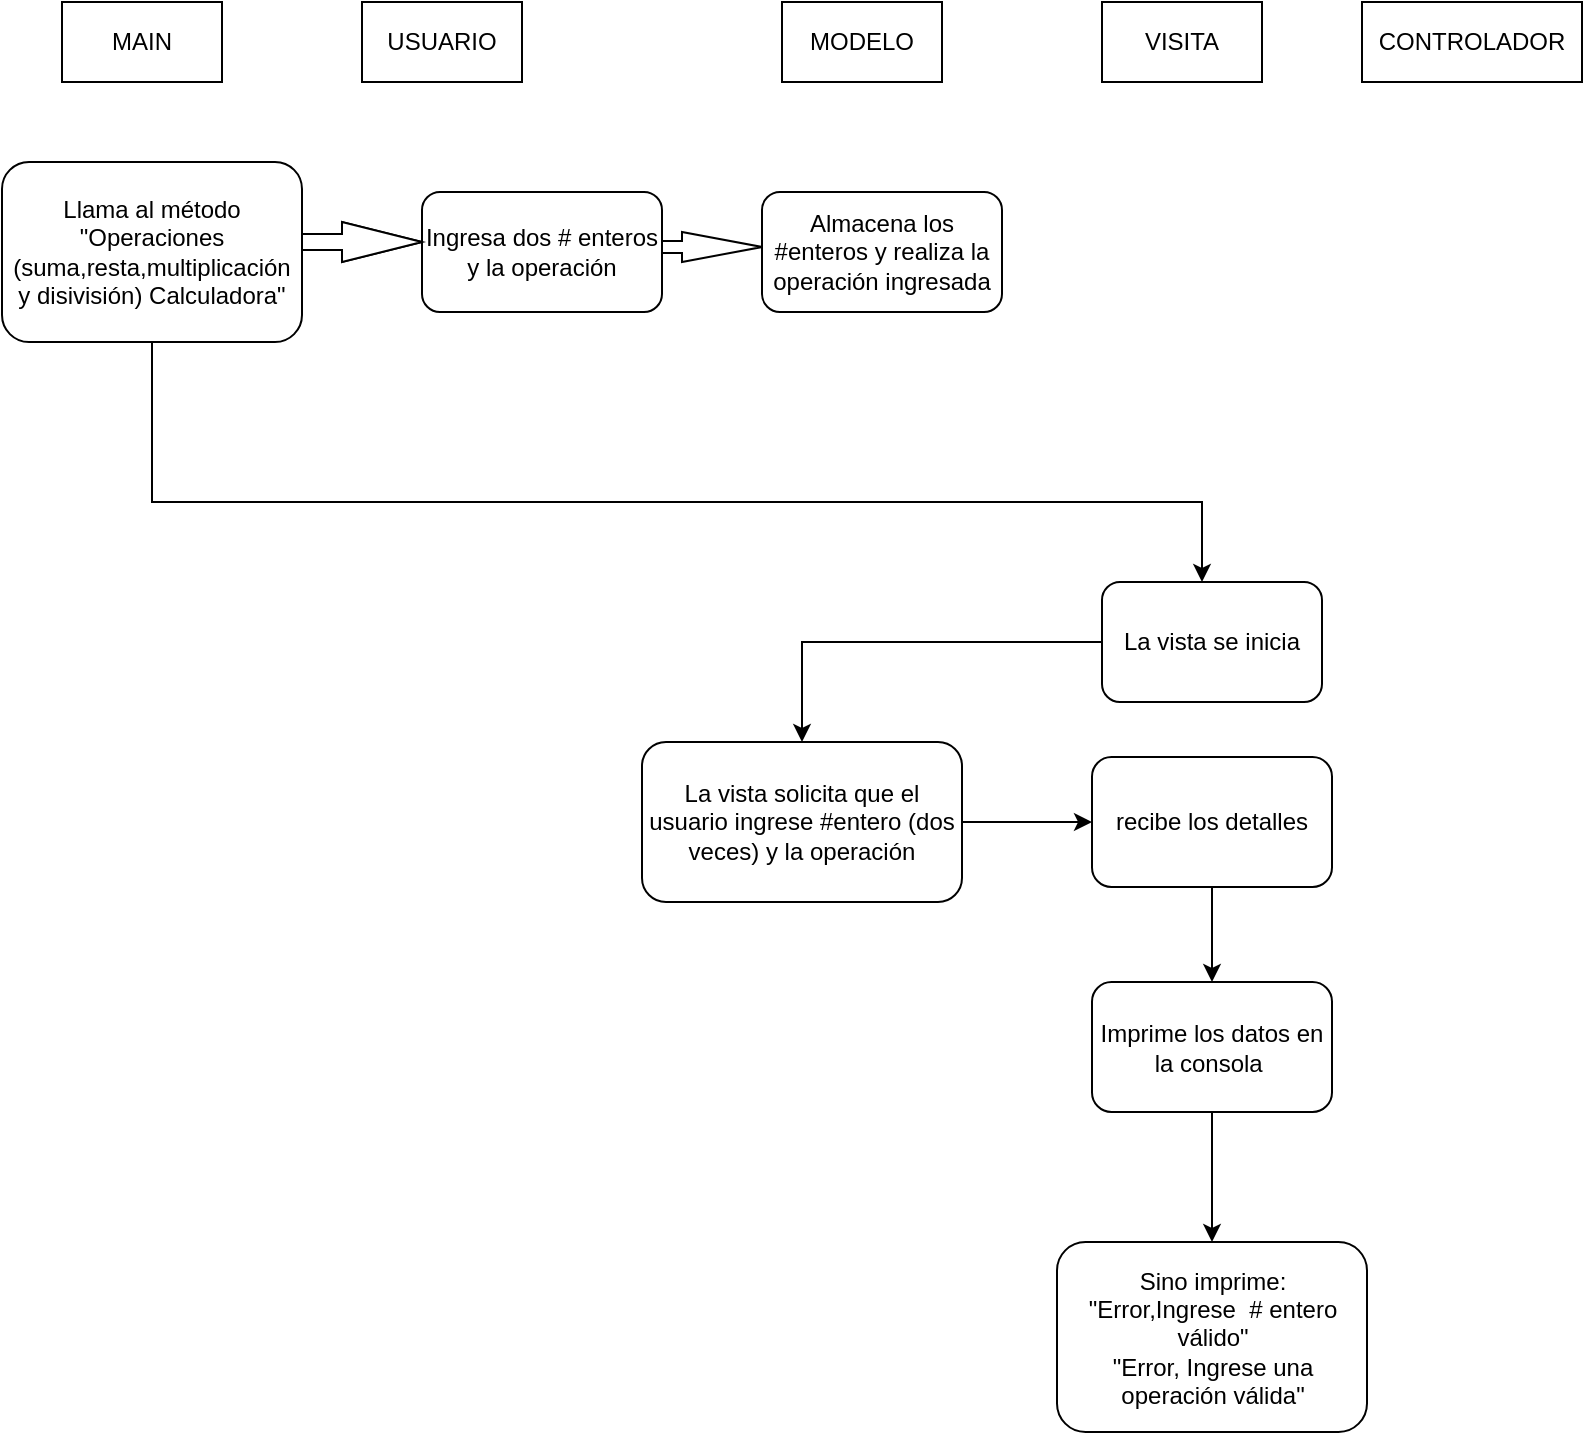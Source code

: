 <mxfile version="23.0.2" type="github">
  <diagram name="Página-1" id="922G-k0kZGzfQCckNKfi">
    <mxGraphModel dx="1050" dy="522" grid="1" gridSize="10" guides="1" tooltips="1" connect="1" arrows="1" fold="1" page="1" pageScale="1" pageWidth="827" pageHeight="1169" math="0" shadow="0">
      <root>
        <mxCell id="0" />
        <mxCell id="1" parent="0" />
        <mxCell id="_eOLumRHyhKyvnsGZlA0-1" value="MAIN" style="rounded=0;whiteSpace=wrap;html=1;" vertex="1" parent="1">
          <mxGeometry x="40" y="80" width="80" height="40" as="geometry" />
        </mxCell>
        <mxCell id="_eOLumRHyhKyvnsGZlA0-2" value="USUARIO" style="rounded=0;whiteSpace=wrap;html=1;" vertex="1" parent="1">
          <mxGeometry x="190" y="80" width="80" height="40" as="geometry" />
        </mxCell>
        <mxCell id="_eOLumRHyhKyvnsGZlA0-3" value="MODELO" style="rounded=0;whiteSpace=wrap;html=1;" vertex="1" parent="1">
          <mxGeometry x="400" y="80" width="80" height="40" as="geometry" />
        </mxCell>
        <mxCell id="_eOLumRHyhKyvnsGZlA0-4" value="VISITA" style="rounded=0;whiteSpace=wrap;html=1;" vertex="1" parent="1">
          <mxGeometry x="560" y="80" width="80" height="40" as="geometry" />
        </mxCell>
        <mxCell id="_eOLumRHyhKyvnsGZlA0-5" value="CONTROLADOR" style="rounded=0;whiteSpace=wrap;html=1;" vertex="1" parent="1">
          <mxGeometry x="690" y="80" width="110" height="40" as="geometry" />
        </mxCell>
        <mxCell id="_eOLumRHyhKyvnsGZlA0-15" value="" style="edgeStyle=orthogonalEdgeStyle;rounded=0;orthogonalLoop=1;jettySize=auto;html=1;" edge="1" parent="1" source="_eOLumRHyhKyvnsGZlA0-7" target="_eOLumRHyhKyvnsGZlA0-14">
          <mxGeometry relative="1" as="geometry">
            <Array as="points">
              <mxPoint x="85" y="330" />
              <mxPoint x="610" y="330" />
              <mxPoint x="610" y="425" />
            </Array>
          </mxGeometry>
        </mxCell>
        <mxCell id="_eOLumRHyhKyvnsGZlA0-7" value="Llama al método &quot;Operaciones (suma,resta,multiplicación y disivisión) Calculadora&quot;" style="rounded=1;whiteSpace=wrap;html=1;" vertex="1" parent="1">
          <mxGeometry x="10" y="160" width="150" height="90" as="geometry" />
        </mxCell>
        <mxCell id="_eOLumRHyhKyvnsGZlA0-8" value="" style="html=1;shadow=0;dashed=0;align=center;verticalAlign=middle;shape=mxgraph.arrows2.arrow;dy=0.6;dx=40;notch=0;" vertex="1" parent="1">
          <mxGeometry x="160" y="190" width="60" height="20" as="geometry" />
        </mxCell>
        <mxCell id="_eOLumRHyhKyvnsGZlA0-9" value="Ingresa dos # enteros y la operación" style="rounded=1;whiteSpace=wrap;html=1;" vertex="1" parent="1">
          <mxGeometry x="220" y="175" width="120" height="60" as="geometry" />
        </mxCell>
        <mxCell id="_eOLumRHyhKyvnsGZlA0-11" value="" style="html=1;shadow=0;dashed=0;align=center;verticalAlign=middle;shape=mxgraph.arrows2.arrow;dy=0.6;dx=40;notch=0;" vertex="1" parent="1">
          <mxGeometry x="160" y="190" width="60" height="20" as="geometry" />
        </mxCell>
        <mxCell id="_eOLumRHyhKyvnsGZlA0-12" value="" style="html=1;shadow=0;dashed=0;align=center;verticalAlign=middle;shape=mxgraph.arrows2.arrow;dy=0.6;dx=40;notch=0;" vertex="1" parent="1">
          <mxGeometry x="340" y="195" width="50" height="15" as="geometry" />
        </mxCell>
        <mxCell id="_eOLumRHyhKyvnsGZlA0-13" value="Almacena los #enteros y realiza la operación ingresada" style="rounded=1;whiteSpace=wrap;html=1;" vertex="1" parent="1">
          <mxGeometry x="390" y="175" width="120" height="60" as="geometry" />
        </mxCell>
        <mxCell id="_eOLumRHyhKyvnsGZlA0-17" value="" style="edgeStyle=orthogonalEdgeStyle;rounded=0;orthogonalLoop=1;jettySize=auto;html=1;" edge="1" parent="1" source="_eOLumRHyhKyvnsGZlA0-14" target="_eOLumRHyhKyvnsGZlA0-16">
          <mxGeometry relative="1" as="geometry" />
        </mxCell>
        <mxCell id="_eOLumRHyhKyvnsGZlA0-14" value="La vista se inicia" style="rounded=1;whiteSpace=wrap;html=1;" vertex="1" parent="1">
          <mxGeometry x="560" y="370" width="110" height="60" as="geometry" />
        </mxCell>
        <mxCell id="_eOLumRHyhKyvnsGZlA0-19" value="" style="edgeStyle=orthogonalEdgeStyle;rounded=0;orthogonalLoop=1;jettySize=auto;html=1;" edge="1" parent="1" source="_eOLumRHyhKyvnsGZlA0-16" target="_eOLumRHyhKyvnsGZlA0-18">
          <mxGeometry relative="1" as="geometry" />
        </mxCell>
        <mxCell id="_eOLumRHyhKyvnsGZlA0-16" value="La vista solicita que el usuario ingrese #entero (dos veces) y la operación" style="rounded=1;whiteSpace=wrap;html=1;" vertex="1" parent="1">
          <mxGeometry x="330" y="450" width="160" height="80" as="geometry" />
        </mxCell>
        <mxCell id="_eOLumRHyhKyvnsGZlA0-21" value="" style="edgeStyle=orthogonalEdgeStyle;rounded=0;orthogonalLoop=1;jettySize=auto;html=1;" edge="1" parent="1" source="_eOLumRHyhKyvnsGZlA0-18" target="_eOLumRHyhKyvnsGZlA0-20">
          <mxGeometry relative="1" as="geometry" />
        </mxCell>
        <mxCell id="_eOLumRHyhKyvnsGZlA0-18" value="recibe los detalles" style="rounded=1;whiteSpace=wrap;html=1;" vertex="1" parent="1">
          <mxGeometry x="555" y="457.5" width="120" height="65" as="geometry" />
        </mxCell>
        <mxCell id="_eOLumRHyhKyvnsGZlA0-23" value="" style="edgeStyle=orthogonalEdgeStyle;rounded=0;orthogonalLoop=1;jettySize=auto;html=1;" edge="1" parent="1" source="_eOLumRHyhKyvnsGZlA0-20" target="_eOLumRHyhKyvnsGZlA0-22">
          <mxGeometry relative="1" as="geometry" />
        </mxCell>
        <mxCell id="_eOLumRHyhKyvnsGZlA0-20" value="Imprime los datos en la consola&amp;nbsp;" style="rounded=1;whiteSpace=wrap;html=1;" vertex="1" parent="1">
          <mxGeometry x="555" y="570" width="120" height="65" as="geometry" />
        </mxCell>
        <mxCell id="_eOLumRHyhKyvnsGZlA0-22" value="Sino imprime:&lt;br&gt;&quot;Error,Ingrese&amp;nbsp; # entero válido&quot;&lt;br&gt;&quot;Error, Ingrese una operación válida&quot;" style="rounded=1;whiteSpace=wrap;html=1;" vertex="1" parent="1">
          <mxGeometry x="537.5" y="700" width="155" height="95" as="geometry" />
        </mxCell>
      </root>
    </mxGraphModel>
  </diagram>
</mxfile>
